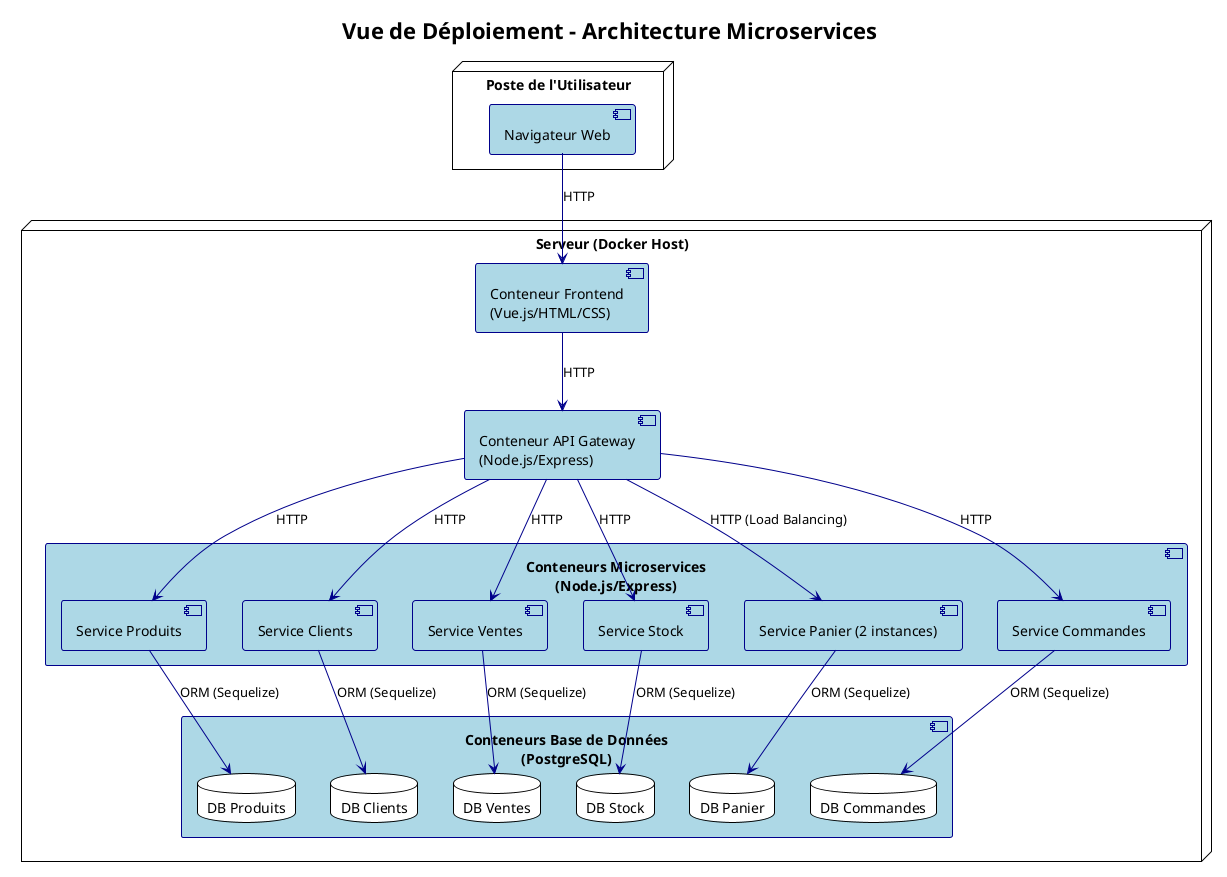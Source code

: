 @startuml vue_deploiement
!theme plain
skinparam component {
    BackgroundColor LightBlue
    BorderColor DarkBlue
    ArrowColor DarkBlue
}

title Vue de Déploiement - Architecture Microservices

node "Poste de l'Utilisateur" {
    component "Navigateur Web" as NW
}

node "Serveur (Docker Host)" {
    
    component "Conteneur Frontend\n(Vue.js/HTML/CSS)" as FE
    
    component "Conteneur API Gateway\n(Node.js/Express)" as AG
    
    component "Conteneurs Microservices\n(Node.js/Express)" as MS {
        component "Service Produits" as SP
        component "Service Clients" as SC
        component "Service Ventes" as SV
        component "Service Stock" as ST
        component "Service Panier (2 instances)" as PA
        component "Service Commandes" as CM
    }
    
    component "Conteneurs Base de Données\n(PostgreSQL)" as DB {
        database "DB Produits" as DB1
        database "DB Clients" as DB2
        database "DB Ventes" as DB3
        database "DB Stock" as DB4
        database "DB Panier" as DB5
        database "DB Commandes" as DB6
    }
    
}

' Relations Utilisateur
NW --> FE : HTTP

' Relations Frontend
FE --> AG : HTTP

' Relations API Gateway
AG --> SP : HTTP
AG --> SC : HTTP
AG --> SV : HTTP
AG --> ST : HTTP
AG --> PA : HTTP (Load Balancing)
AG --> CM : HTTP

' Relations Services vers Bases de Données
SP --> DB1 : ORM (Sequelize)
SC --> DB2 : ORM (Sequelize)
SV --> DB3 : ORM (Sequelize)
ST --> DB4 : ORM (Sequelize)
PA --> DB5 : ORM (Sequelize)
CM --> DB6 : ORM (Sequelize)

@enduml 